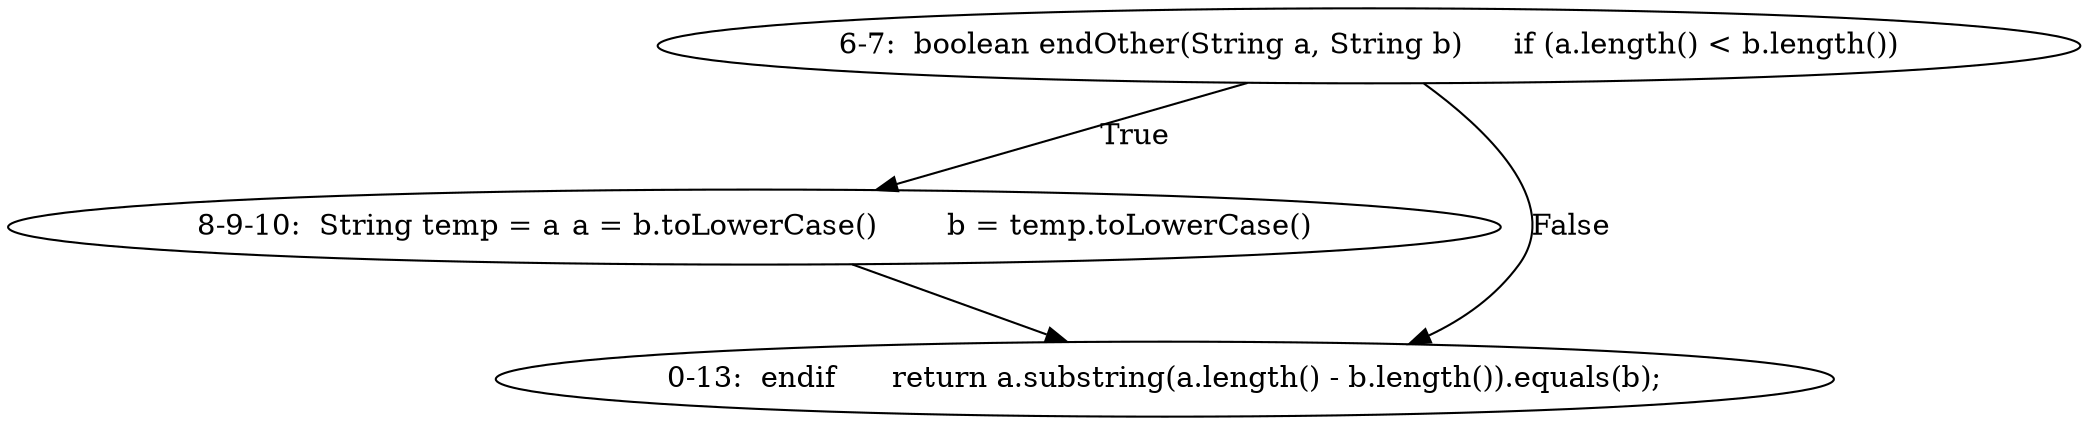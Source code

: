 digraph result_test { 
// graph-vertices
  a1  [label="6-7:  boolean endOther(String a, String b)	if (a.length() < b.length())"]; 
  a3  [label="8-9-10:  String temp = a	a = b.toLowerCase()	b = temp.toLowerCase()"]; 
  a4  [label="0-13:  endif	return a.substring(a.length() - b.length()).equals(b);"]; 
// graph-edges
  a1 -> a3  [label="True"]; 
  a3 -> a4;
  a1 -> a4  [label="False"]; 
}
